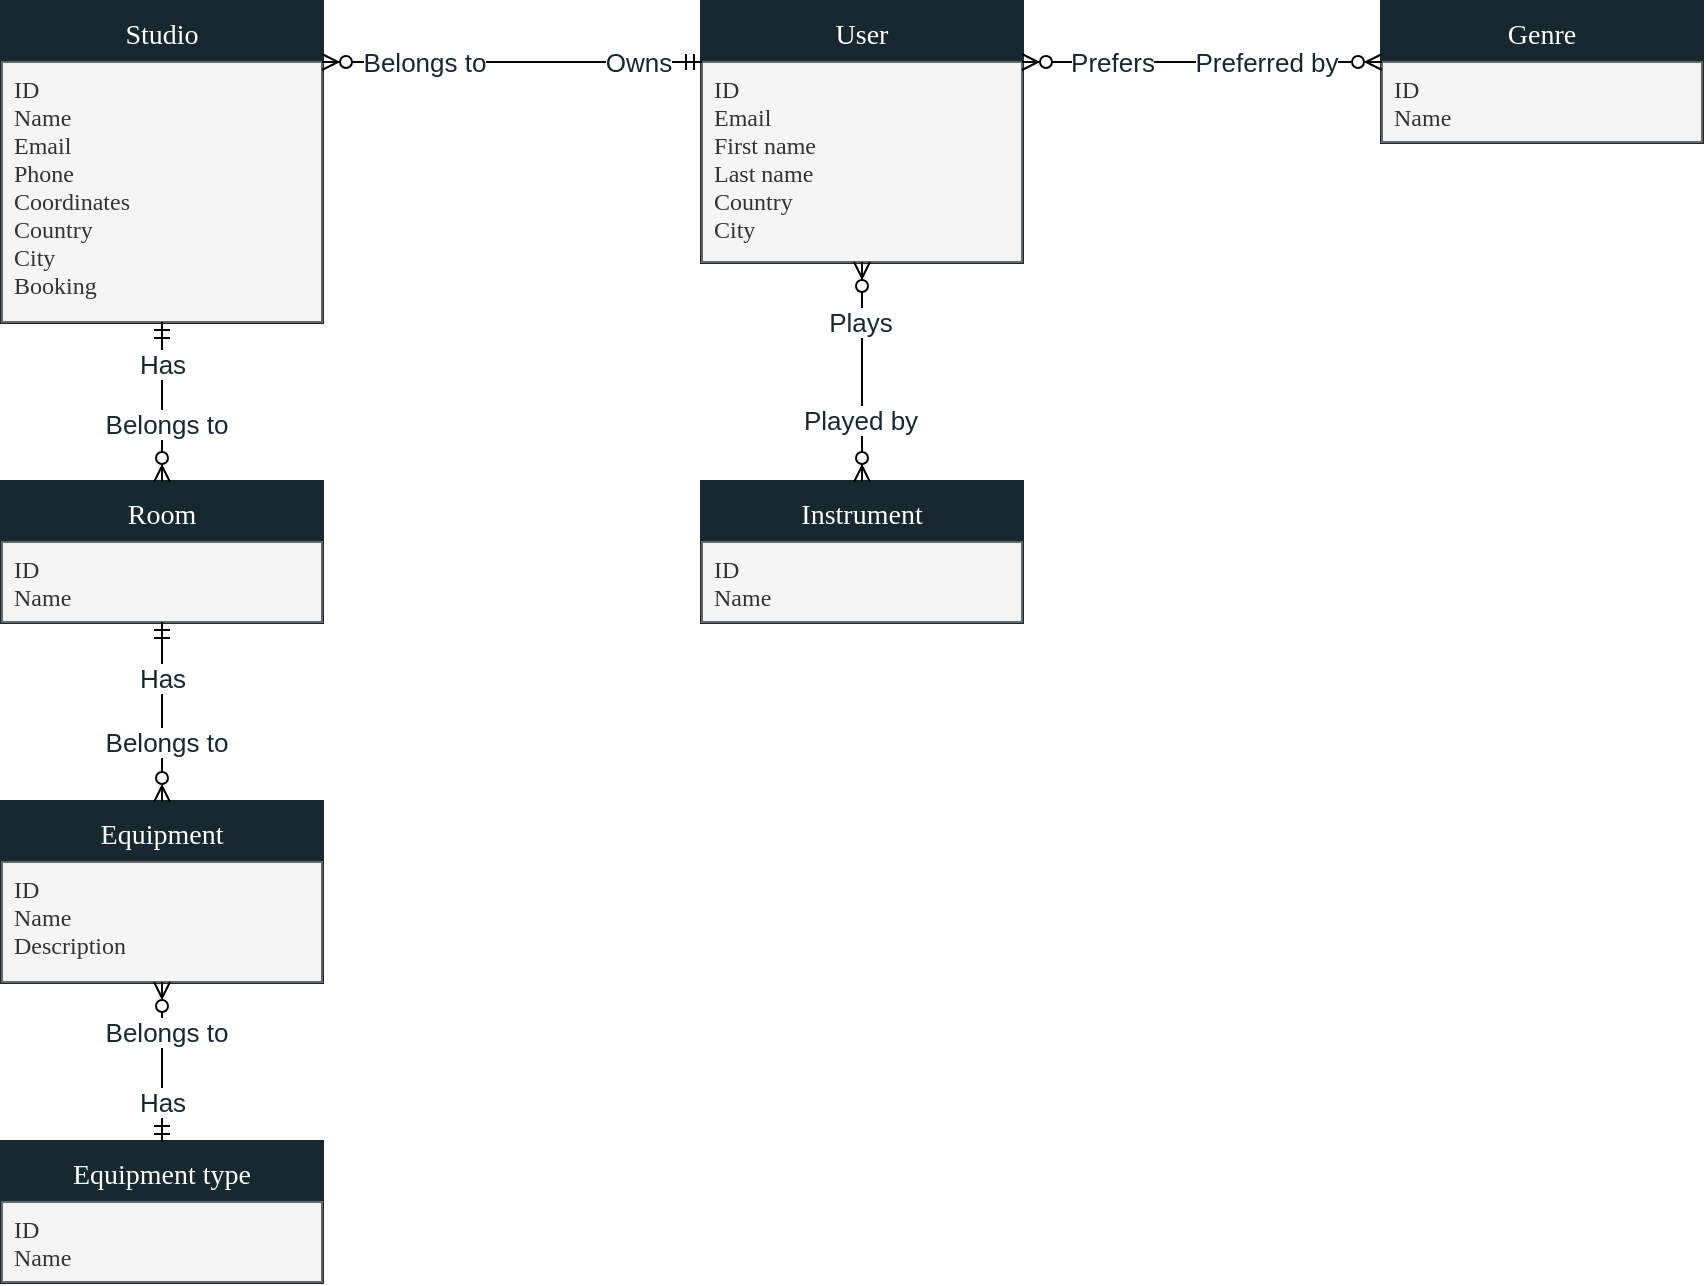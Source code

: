 <mxfile>
    <diagram name="Page-1" id="e56a1550-8fbb-45ad-956c-1786394a9013">
        <mxGraphModel dx="332" dy="218" grid="1" gridSize="10" guides="1" tooltips="1" connect="1" arrows="1" fold="1" page="1" pageScale="1" pageWidth="1100" pageHeight="850" background="none" math="0" shadow="0">
            <root>
                <mxCell id="0"/>
                <mxCell id="1" parent="0"/>
                <mxCell id="3rvUQVWXYSZ7Kkv7UA1M-1" value="User" style="swimlane;childLayout=stackLayout;horizontal=1;startSize=30;horizontalStack=0;rounded=1;fontSize=14;fontStyle=0;strokeWidth=2;resizeParent=0;resizeLast=1;shadow=0;dashed=0;align=center;fillColor=#182830;strokeColor=#182830;arcSize=0;fontFamily=Poppins;fontSource=https%3A%2F%2Ffonts.googleapis.com%2Fcss%3Ffamily%3DPoppins;fontColor=#FFFFFF;swimlaneLine=1;glass=0;sketch=0;" parent="1" vertex="1">
                    <mxGeometry x="460" y="270" width="160" height="130" as="geometry">
                        <mxRectangle x="460" y="330" width="70" height="30" as="alternateBounds"/>
                    </mxGeometry>
                </mxCell>
                <mxCell id="3rvUQVWXYSZ7Kkv7UA1M-2" value="ID&#10;Email&#10;First name&#10;Last name&#10;Country&#10;City" style="align=left;strokeColor=#666666;fillColor=#f5f5f5;spacingLeft=4;fontSize=12;verticalAlign=top;resizable=0;rotatable=0;part=1;fontFamily=Poppins;fontSource=https%3A%2F%2Ffonts.googleapis.com%2Fcss%3Ffamily%3DPoppins;fontColor=#333333;" parent="3rvUQVWXYSZ7Kkv7UA1M-1" vertex="1">
                    <mxGeometry y="30" width="160" height="100" as="geometry"/>
                </mxCell>
                <mxCell id="3rvUQVWXYSZ7Kkv7UA1M-3" value="Instrument" style="swimlane;childLayout=stackLayout;horizontal=1;startSize=30;horizontalStack=0;rounded=0;fontSize=14;fontStyle=0;strokeWidth=2;resizeParent=0;resizeLast=1;shadow=0;dashed=0;align=center;fillColor=#182830;strokeColor=#182830;arcSize=0;fontFamily=Poppins;fontSource=https%3A%2F%2Ffonts.googleapis.com%2Fcss%3Ffamily%3DPoppins;fontColor=#FFFFFF;swimlaneLine=1;glass=0;sketch=0;" parent="1" vertex="1">
                    <mxGeometry x="460" y="510" width="160" height="70" as="geometry"/>
                </mxCell>
                <mxCell id="3rvUQVWXYSZ7Kkv7UA1M-4" value="ID&#10;Name" style="align=left;strokeColor=#666666;fillColor=#f5f5f5;spacingLeft=4;fontSize=12;verticalAlign=top;resizable=0;rotatable=0;part=1;fontFamily=Poppins;fontSource=https%3A%2F%2Ffonts.googleapis.com%2Fcss%3Ffamily%3DPoppins;fontColor=#333333;" parent="3rvUQVWXYSZ7Kkv7UA1M-3" vertex="1">
                    <mxGeometry y="30" width="160" height="40" as="geometry"/>
                </mxCell>
                <mxCell id="3rvUQVWXYSZ7Kkv7UA1M-5" value="Genre" style="swimlane;childLayout=stackLayout;horizontal=1;startSize=30;horizontalStack=0;rounded=0;fontSize=14;fontStyle=0;strokeWidth=2;resizeParent=0;resizeLast=1;shadow=0;dashed=0;align=center;fillColor=#182830;strokeColor=#182830;arcSize=0;fontFamily=Poppins;fontSource=https%3A%2F%2Ffonts.googleapis.com%2Fcss%3Ffamily%3DPoppins;fontColor=#FFFFFF;swimlaneLine=1;glass=0;sketch=0;" parent="1" vertex="1">
                    <mxGeometry x="800" y="270" width="160" height="70" as="geometry"/>
                </mxCell>
                <mxCell id="3rvUQVWXYSZ7Kkv7UA1M-6" value="ID&#10;Name" style="align=left;strokeColor=#666666;fillColor=#f5f5f5;spacingLeft=4;fontSize=12;verticalAlign=top;resizable=0;rotatable=0;part=1;fontFamily=Poppins;fontSource=https%3A%2F%2Ffonts.googleapis.com%2Fcss%3Ffamily%3DPoppins;fontColor=#333333;" parent="3rvUQVWXYSZ7Kkv7UA1M-5" vertex="1">
                    <mxGeometry y="30" width="160" height="40" as="geometry"/>
                </mxCell>
                <mxCell id="3rvUQVWXYSZ7Kkv7UA1M-9" value="Studio" style="swimlane;childLayout=stackLayout;horizontal=1;startSize=30;horizontalStack=0;rounded=1;fontSize=14;fontStyle=0;strokeWidth=2;resizeParent=0;resizeLast=1;shadow=0;dashed=0;align=center;fillColor=#182830;strokeColor=#182830;arcSize=0;fontFamily=Poppins;fontSource=https%3A%2F%2Ffonts.googleapis.com%2Fcss%3Ffamily%3DPoppins;fontColor=#FFFFFF;swimlaneLine=1;glass=0;sketch=0;" parent="1" vertex="1">
                    <mxGeometry x="110" y="270" width="160" height="160" as="geometry">
                        <mxRectangle x="460" y="330" width="70" height="30" as="alternateBounds"/>
                    </mxGeometry>
                </mxCell>
                <mxCell id="3rvUQVWXYSZ7Kkv7UA1M-10" value="ID&#10;Name&#10;Email&#10;Phone&#10;Coordinates&#10;Country&#10;City&#10;Booking" style="align=left;strokeColor=#666666;fillColor=#f5f5f5;spacingLeft=4;fontSize=12;verticalAlign=top;resizable=0;rotatable=0;part=1;fontFamily=Poppins;fontSource=https%3A%2F%2Ffonts.googleapis.com%2Fcss%3Ffamily%3DPoppins;fontColor=#333333;" parent="3rvUQVWXYSZ7Kkv7UA1M-9" vertex="1">
                    <mxGeometry y="30" width="160" height="130" as="geometry"/>
                </mxCell>
                <mxCell id="3rvUQVWXYSZ7Kkv7UA1M-11" value="Equipment" style="swimlane;childLayout=stackLayout;horizontal=1;startSize=30;horizontalStack=0;rounded=0;fontSize=14;fontStyle=0;strokeWidth=2;resizeParent=0;resizeLast=1;shadow=0;dashed=0;align=center;fillColor=#182830;strokeColor=#182830;arcSize=0;fontFamily=Poppins;fontSource=https%3A%2F%2Ffonts.googleapis.com%2Fcss%3Ffamily%3DPoppins;fontColor=#FFFFFF;swimlaneLine=1;glass=0;sketch=0;" parent="1" vertex="1">
                    <mxGeometry x="110" y="670" width="160" height="90" as="geometry"/>
                </mxCell>
                <mxCell id="3rvUQVWXYSZ7Kkv7UA1M-12" value="ID&#10;Name&#10;Description" style="align=left;strokeColor=#666666;fillColor=#f5f5f5;spacingLeft=4;fontSize=12;verticalAlign=top;resizable=0;rotatable=0;part=1;fontFamily=Poppins;fontSource=https%3A%2F%2Ffonts.googleapis.com%2Fcss%3Ffamily%3DPoppins;fontColor=#333333;" parent="3rvUQVWXYSZ7Kkv7UA1M-11" vertex="1">
                    <mxGeometry y="30" width="160" height="60" as="geometry"/>
                </mxCell>
                <mxCell id="3rvUQVWXYSZ7Kkv7UA1M-13" value="Room" style="swimlane;childLayout=stackLayout;horizontal=1;startSize=30;horizontalStack=0;rounded=0;fontSize=14;fontStyle=0;strokeWidth=2;resizeParent=0;resizeLast=1;shadow=0;dashed=0;align=center;fillColor=#182830;strokeColor=#182830;arcSize=0;fontFamily=Poppins;fontSource=https%3A%2F%2Ffonts.googleapis.com%2Fcss%3Ffamily%3DPoppins;fontColor=#FFFFFF;swimlaneLine=1;glass=0;sketch=0;" parent="1" vertex="1">
                    <mxGeometry x="110" y="510" width="160" height="70" as="geometry"/>
                </mxCell>
                <mxCell id="3rvUQVWXYSZ7Kkv7UA1M-14" value="ID&#10;Name" style="align=left;strokeColor=#666666;fillColor=#f5f5f5;spacingLeft=4;fontSize=12;verticalAlign=top;resizable=0;rotatable=0;part=1;fontFamily=Poppins;fontSource=https%3A%2F%2Ffonts.googleapis.com%2Fcss%3Ffamily%3DPoppins;fontColor=#333333;" parent="3rvUQVWXYSZ7Kkv7UA1M-13" vertex="1">
                    <mxGeometry y="30" width="160" height="40" as="geometry"/>
                </mxCell>
                <mxCell id="3rvUQVWXYSZ7Kkv7UA1M-15" value="" style="fontSize=12;html=1;endArrow=ERzeroToMany;startArrow=ERmandOne;rounded=0;fontColor=#182830;exitX=0;exitY=0;exitDx=0;exitDy=0;entryX=1;entryY=0;entryDx=0;entryDy=0;" parent="1" source="3rvUQVWXYSZ7Kkv7UA1M-2" target="3rvUQVWXYSZ7Kkv7UA1M-10" edge="1">
                    <mxGeometry width="100" height="100" relative="1" as="geometry">
                        <mxPoint x="290" y="550" as="sourcePoint"/>
                        <mxPoint x="390" y="450" as="targetPoint"/>
                    </mxGeometry>
                </mxCell>
                <mxCell id="3rvUQVWXYSZ7Kkv7UA1M-17" value="Owns" style="edgeLabel;html=1;align=center;verticalAlign=middle;resizable=0;points=[];fontSize=13;fontColor=#182830;labelBackgroundColor=#FFFFFF;" parent="3rvUQVWXYSZ7Kkv7UA1M-15" vertex="1" connectable="0">
                    <mxGeometry x="-0.551" relative="1" as="geometry">
                        <mxPoint x="10" as="offset"/>
                    </mxGeometry>
                </mxCell>
                <mxCell id="3rvUQVWXYSZ7Kkv7UA1M-18" value="Belongs to" style="edgeLabel;html=1;align=center;verticalAlign=middle;resizable=0;points=[];fontSize=13;fontColor=#182830;labelBackgroundColor=#FFFFFF;" parent="3rvUQVWXYSZ7Kkv7UA1M-15" vertex="1" connectable="0">
                    <mxGeometry x="0.696" relative="1" as="geometry">
                        <mxPoint x="22" as="offset"/>
                    </mxGeometry>
                </mxCell>
                <mxCell id="3rvUQVWXYSZ7Kkv7UA1M-19" value="" style="fontSize=12;html=1;endArrow=ERzeroToMany;startArrow=ERmandOne;rounded=0;fontColor=#182830;exitX=0.5;exitY=1;exitDx=0;exitDy=0;entryX=0.5;entryY=0;entryDx=0;entryDy=0;" parent="1" source="3rvUQVWXYSZ7Kkv7UA1M-10" target="3rvUQVWXYSZ7Kkv7UA1M-13" edge="1">
                    <mxGeometry width="100" height="100" relative="1" as="geometry">
                        <mxPoint x="460" y="450" as="sourcePoint"/>
                        <mxPoint x="270" y="450" as="targetPoint"/>
                    </mxGeometry>
                </mxCell>
                <mxCell id="3rvUQVWXYSZ7Kkv7UA1M-20" value="Has" style="edgeLabel;html=1;align=center;verticalAlign=middle;resizable=0;points=[];fontSize=13;fontColor=#182830;labelBackgroundColor=#FFFFFF;" parent="3rvUQVWXYSZ7Kkv7UA1M-19" vertex="1" connectable="0">
                    <mxGeometry x="-0.551" relative="1" as="geometry">
                        <mxPoint y="3" as="offset"/>
                    </mxGeometry>
                </mxCell>
                <mxCell id="3rvUQVWXYSZ7Kkv7UA1M-21" value="Belongs to" style="edgeLabel;html=1;align=center;verticalAlign=middle;resizable=0;points=[];fontSize=13;fontColor=#182830;labelBackgroundColor=#FFFFFF;" parent="3rvUQVWXYSZ7Kkv7UA1M-19" vertex="1" connectable="0">
                    <mxGeometry x="0.696" relative="1" as="geometry">
                        <mxPoint x="2" y="-17" as="offset"/>
                    </mxGeometry>
                </mxCell>
                <mxCell id="3rvUQVWXYSZ7Kkv7UA1M-22" value="" style="fontSize=12;html=1;endArrow=ERzeroToMany;startArrow=ERmandOne;rounded=0;fontColor=#182830;exitX=0.5;exitY=1;exitDx=0;exitDy=0;entryX=0.5;entryY=0;entryDx=0;entryDy=0;edgeStyle=orthogonalEdgeStyle;startFill=0;endFill=0;" parent="1" source="3rvUQVWXYSZ7Kkv7UA1M-14" target="3rvUQVWXYSZ7Kkv7UA1M-11" edge="1">
                    <mxGeometry width="100" height="100" relative="1" as="geometry">
                        <mxPoint x="190" y="586.0" as="sourcePoint"/>
                        <mxPoint x="190" y="666.0" as="targetPoint"/>
                    </mxGeometry>
                </mxCell>
                <mxCell id="3rvUQVWXYSZ7Kkv7UA1M-23" value="Has" style="edgeLabel;html=1;align=center;verticalAlign=middle;resizable=0;points=[];fontSize=13;fontColor=#182830;labelBackgroundColor=#FFFFFF;" parent="3rvUQVWXYSZ7Kkv7UA1M-22" vertex="1" connectable="0">
                    <mxGeometry x="-0.551" relative="1" as="geometry">
                        <mxPoint y="8" as="offset"/>
                    </mxGeometry>
                </mxCell>
                <mxCell id="3rvUQVWXYSZ7Kkv7UA1M-24" value="Belongs to" style="edgeLabel;html=1;align=center;verticalAlign=middle;resizable=0;points=[];fontSize=13;fontColor=#182830;labelBackgroundColor=#FFFFFF;" parent="3rvUQVWXYSZ7Kkv7UA1M-22" vertex="1" connectable="0">
                    <mxGeometry x="0.696" relative="1" as="geometry">
                        <mxPoint x="2" y="-17" as="offset"/>
                    </mxGeometry>
                </mxCell>
                <mxCell id="3rvUQVWXYSZ7Kkv7UA1M-25" value="" style="fontSize=12;html=1;endArrow=ERzeroToMany;endFill=1;startArrow=ERzeroToMany;rounded=0;fontColor=#182830;entryX=0.5;entryY=1;entryDx=0;entryDy=0;exitX=0.5;exitY=0;exitDx=0;exitDy=0;" parent="1" source="3rvUQVWXYSZ7Kkv7UA1M-3" target="3rvUQVWXYSZ7Kkv7UA1M-2" edge="1">
                    <mxGeometry width="100" height="100" relative="1" as="geometry">
                        <mxPoint x="370" y="560" as="sourcePoint"/>
                        <mxPoint x="470" y="460" as="targetPoint"/>
                    </mxGeometry>
                </mxCell>
                <mxCell id="3rvUQVWXYSZ7Kkv7UA1M-26" value="Plays" style="edgeLabel;html=1;align=center;verticalAlign=middle;resizable=0;points=[];fontSize=13;fontColor=#182830;labelBackgroundColor=#FFFFFF;" parent="3rvUQVWXYSZ7Kkv7UA1M-25" vertex="1" connectable="0">
                    <mxGeometry x="0.31" y="1" relative="1" as="geometry">
                        <mxPoint y="-8" as="offset"/>
                    </mxGeometry>
                </mxCell>
                <mxCell id="3rvUQVWXYSZ7Kkv7UA1M-27" value="Played by" style="edgeLabel;html=1;align=center;verticalAlign=middle;resizable=0;points=[];fontSize=13;fontColor=#182830;labelBackgroundColor=#FFFFFF;" parent="3rvUQVWXYSZ7Kkv7UA1M-25" vertex="1" connectable="0">
                    <mxGeometry x="-0.326" y="1" relative="1" as="geometry">
                        <mxPoint y="6" as="offset"/>
                    </mxGeometry>
                </mxCell>
                <mxCell id="3rvUQVWXYSZ7Kkv7UA1M-28" value="" style="fontSize=12;html=1;endArrow=ERzeroToMany;startArrow=ERzeroToMany;rounded=0;fontColor=#182830;exitX=0;exitY=0;exitDx=0;exitDy=0;entryX=1;entryY=0;entryDx=0;entryDy=0;startFill=0;" parent="1" source="3rvUQVWXYSZ7Kkv7UA1M-6" target="3rvUQVWXYSZ7Kkv7UA1M-2" edge="1">
                    <mxGeometry width="100" height="100" relative="1" as="geometry">
                        <mxPoint x="830" y="410" as="sourcePoint"/>
                        <mxPoint x="640" y="410" as="targetPoint"/>
                    </mxGeometry>
                </mxCell>
                <mxCell id="3rvUQVWXYSZ7Kkv7UA1M-29" value="Preferred by" style="edgeLabel;html=1;align=center;verticalAlign=middle;resizable=0;points=[];fontSize=13;fontColor=#182830;labelBackgroundColor=#FFFFFF;" parent="3rvUQVWXYSZ7Kkv7UA1M-28" vertex="1" connectable="0">
                    <mxGeometry x="-0.551" relative="1" as="geometry">
                        <mxPoint x="-18" as="offset"/>
                    </mxGeometry>
                </mxCell>
                <mxCell id="3rvUQVWXYSZ7Kkv7UA1M-30" value="Prefers" style="edgeLabel;html=1;align=center;verticalAlign=middle;resizable=0;points=[];fontSize=13;fontColor=#182830;labelBackgroundColor=#FFFFFF;" parent="3rvUQVWXYSZ7Kkv7UA1M-28" vertex="1" connectable="0">
                    <mxGeometry x="0.696" relative="1" as="geometry">
                        <mxPoint x="17" as="offset"/>
                    </mxGeometry>
                </mxCell>
                <mxCell id="3rvUQVWXYSZ7Kkv7UA1M-31" value="Equipment type" style="swimlane;childLayout=stackLayout;horizontal=1;startSize=30;horizontalStack=0;rounded=0;fontSize=14;fontStyle=0;strokeWidth=2;resizeParent=0;resizeLast=1;shadow=0;dashed=0;align=center;fillColor=#182830;strokeColor=#182830;arcSize=0;fontFamily=Poppins;fontSource=https%3A%2F%2Ffonts.googleapis.com%2Fcss%3Ffamily%3DPoppins;fontColor=#FFFFFF;swimlaneLine=1;glass=0;sketch=0;" parent="1" vertex="1">
                    <mxGeometry x="110" y="840" width="160" height="70" as="geometry"/>
                </mxCell>
                <mxCell id="3rvUQVWXYSZ7Kkv7UA1M-32" value="ID&#10;Name" style="align=left;strokeColor=#666666;fillColor=#f5f5f5;spacingLeft=4;fontSize=12;verticalAlign=top;resizable=0;rotatable=0;part=1;fontFamily=Poppins;fontSource=https%3A%2F%2Ffonts.googleapis.com%2Fcss%3Ffamily%3DPoppins;fontColor=#333333;" parent="3rvUQVWXYSZ7Kkv7UA1M-31" vertex="1">
                    <mxGeometry y="30" width="160" height="40" as="geometry"/>
                </mxCell>
                <mxCell id="3rvUQVWXYSZ7Kkv7UA1M-42" value="" style="fontSize=12;html=1;endArrow=ERzeroToMany;startArrow=ERmandOne;rounded=0;fontColor=#182830;exitX=0.5;exitY=0;exitDx=0;exitDy=0;edgeStyle=orthogonalEdgeStyle;entryX=0.5;entryY=1;entryDx=0;entryDy=0;endFill=0;" parent="1" source="3rvUQVWXYSZ7Kkv7UA1M-31" target="3rvUQVWXYSZ7Kkv7UA1M-12" edge="1">
                    <mxGeometry width="100" height="100" relative="1" as="geometry">
                        <mxPoint x="60" y="790" as="sourcePoint"/>
                        <mxPoint x="160" y="780" as="targetPoint"/>
                    </mxGeometry>
                </mxCell>
                <mxCell id="3rvUQVWXYSZ7Kkv7UA1M-43" value="Has" style="edgeLabel;html=1;align=center;verticalAlign=middle;resizable=0;points=[];fontSize=13;fontColor=#182830;labelBackgroundColor=#FFFFFF;" parent="3rvUQVWXYSZ7Kkv7UA1M-42" vertex="1" connectable="0">
                    <mxGeometry x="-0.551" relative="1" as="geometry">
                        <mxPoint y="-2" as="offset"/>
                    </mxGeometry>
                </mxCell>
                <mxCell id="3rvUQVWXYSZ7Kkv7UA1M-44" value="Belongs to" style="edgeLabel;html=1;align=center;verticalAlign=middle;resizable=0;points=[];fontSize=13;fontColor=#182830;labelBackgroundColor=#FFFFFF;" parent="3rvUQVWXYSZ7Kkv7UA1M-42" vertex="1" connectable="0">
                    <mxGeometry x="0.696" relative="1" as="geometry">
                        <mxPoint x="2" y="13" as="offset"/>
                    </mxGeometry>
                </mxCell>
            </root>
        </mxGraphModel>
    </diagram>
</mxfile>